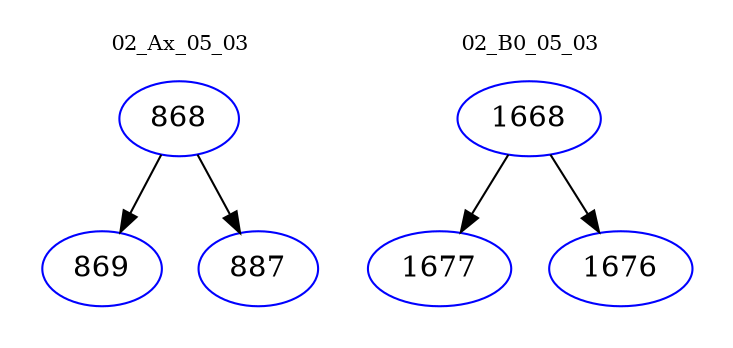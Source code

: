 digraph{
subgraph cluster_0 {
color = white
label = "02_Ax_05_03";
fontsize=10;
T0_868 [label="868", color="blue"]
T0_868 -> T0_869 [color="black"]
T0_869 [label="869", color="blue"]
T0_868 -> T0_887 [color="black"]
T0_887 [label="887", color="blue"]
}
subgraph cluster_1 {
color = white
label = "02_B0_05_03";
fontsize=10;
T1_1668 [label="1668", color="blue"]
T1_1668 -> T1_1677 [color="black"]
T1_1677 [label="1677", color="blue"]
T1_1668 -> T1_1676 [color="black"]
T1_1676 [label="1676", color="blue"]
}
}
